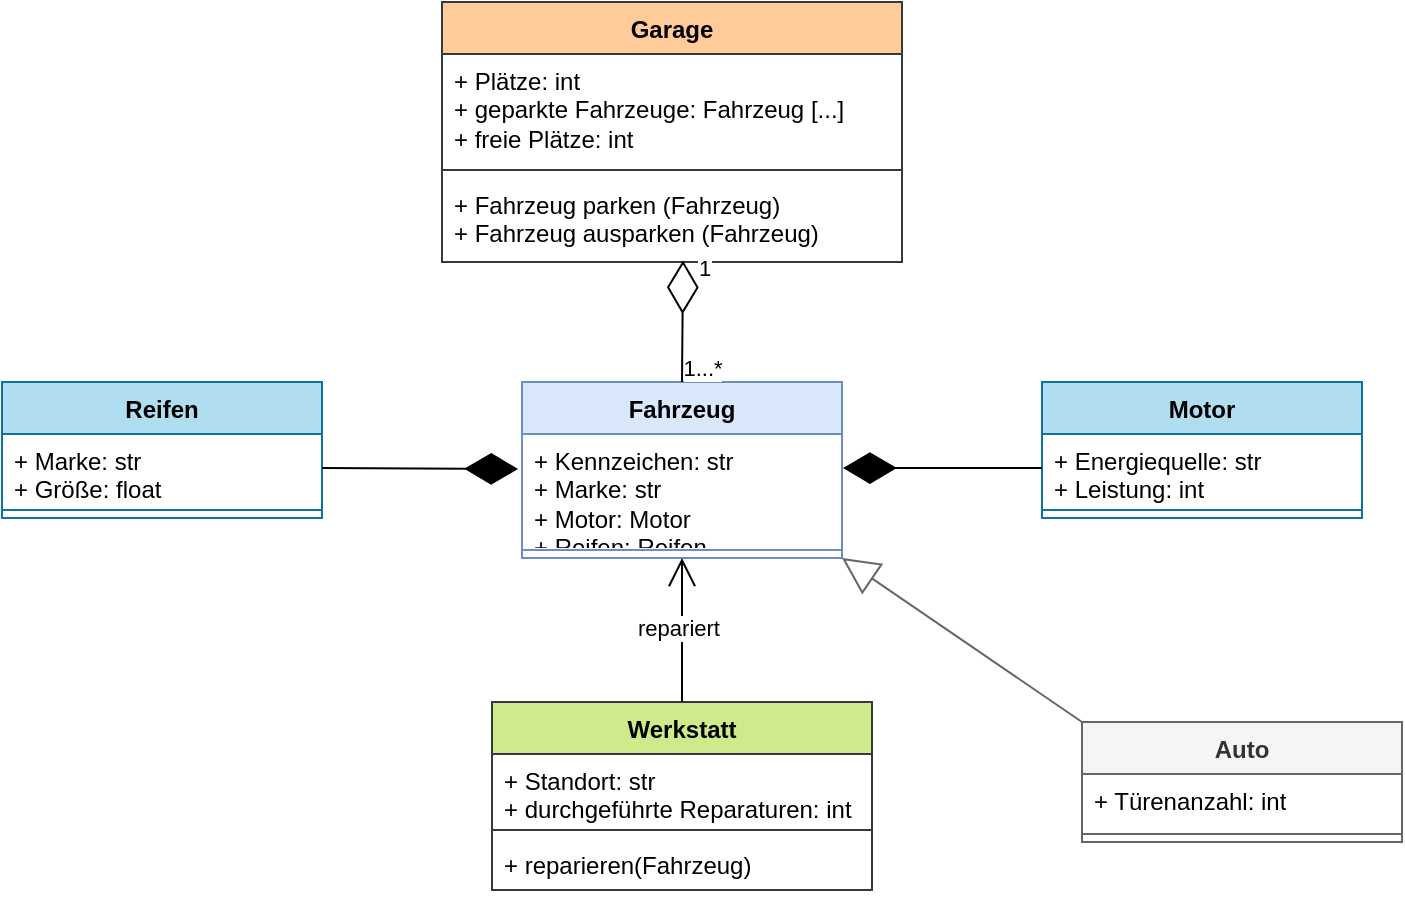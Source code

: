 <mxfile version="26.1.0">
  <diagram id="C5RBs43oDa-KdzZeNtuy" name="Page-1">
    <mxGraphModel dx="1268" dy="823" grid="1" gridSize="10" guides="1" tooltips="1" connect="1" arrows="1" fold="1" page="1" pageScale="1" pageWidth="827" pageHeight="1169" math="0" shadow="0">
      <root>
        <mxCell id="WIyWlLk6GJQsqaUBKTNV-0" />
        <mxCell id="WIyWlLk6GJQsqaUBKTNV-1" parent="WIyWlLk6GJQsqaUBKTNV-0" />
        <mxCell id="2b4_Wu0-x51l-LR8Scrl-4" value="Fahrzeug" style="swimlane;fontStyle=1;align=center;verticalAlign=top;childLayout=stackLayout;horizontal=1;startSize=26;horizontalStack=0;resizeParent=1;resizeParentMax=0;resizeLast=0;collapsible=1;marginBottom=0;whiteSpace=wrap;html=1;fillColor=#dae8fc;strokeColor=#6c8ebf;" vertex="1" parent="WIyWlLk6GJQsqaUBKTNV-1">
          <mxGeometry x="300" y="240" width="160" height="88" as="geometry" />
        </mxCell>
        <mxCell id="2b4_Wu0-x51l-LR8Scrl-5" value="+ Kennzeichen: str&lt;div&gt;+ Marke: str&lt;div&gt;+ Motor: Motor&lt;/div&gt;&lt;div&gt;+ Reifen: Reifen&lt;/div&gt;&lt;/div&gt;" style="text;strokeColor=none;fillColor=none;align=left;verticalAlign=top;spacingLeft=4;spacingRight=4;overflow=hidden;rotatable=0;points=[[0,0.5],[1,0.5]];portConstraint=eastwest;whiteSpace=wrap;html=1;" vertex="1" parent="2b4_Wu0-x51l-LR8Scrl-4">
          <mxGeometry y="26" width="160" height="54" as="geometry" />
        </mxCell>
        <mxCell id="2b4_Wu0-x51l-LR8Scrl-6" value="" style="line;strokeWidth=1;fillColor=none;align=left;verticalAlign=middle;spacingTop=-1;spacingLeft=3;spacingRight=3;rotatable=0;labelPosition=right;points=[];portConstraint=eastwest;strokeColor=inherit;" vertex="1" parent="2b4_Wu0-x51l-LR8Scrl-4">
          <mxGeometry y="80" width="160" height="8" as="geometry" />
        </mxCell>
        <mxCell id="2b4_Wu0-x51l-LR8Scrl-8" value="Garage" style="swimlane;fontStyle=1;align=center;verticalAlign=top;childLayout=stackLayout;horizontal=1;startSize=26;horizontalStack=0;resizeParent=1;resizeParentMax=0;resizeLast=0;collapsible=1;marginBottom=0;whiteSpace=wrap;html=1;fillColor=#ffcc99;strokeColor=#36393d;" vertex="1" parent="WIyWlLk6GJQsqaUBKTNV-1">
          <mxGeometry x="260" y="50" width="230" height="130" as="geometry" />
        </mxCell>
        <mxCell id="2b4_Wu0-x51l-LR8Scrl-9" value="&lt;div&gt;+ Plä&lt;span style=&quot;background-color: transparent; color: light-dark(rgb(0, 0, 0), rgb(255, 255, 255));&quot;&gt;tze: int&lt;/span&gt;&lt;/div&gt;&lt;div&gt;&lt;span style=&quot;background-color: transparent; color: light-dark(rgb(0, 0, 0), rgb(255, 255, 255));&quot;&gt;+ geparkte Fahrzeuge: Fahrzeug [...]&lt;/span&gt;&lt;/div&gt;&lt;div&gt;&lt;span style=&quot;background-color: transparent; color: light-dark(rgb(0, 0, 0), rgb(255, 255, 255));&quot;&gt;+ freie Plätze: int&lt;/span&gt;&lt;/div&gt;" style="text;strokeColor=none;fillColor=none;align=left;verticalAlign=top;spacingLeft=4;spacingRight=4;overflow=hidden;rotatable=0;points=[[0,0.5],[1,0.5]];portConstraint=eastwest;whiteSpace=wrap;html=1;" vertex="1" parent="2b4_Wu0-x51l-LR8Scrl-8">
          <mxGeometry y="26" width="230" height="54" as="geometry" />
        </mxCell>
        <mxCell id="2b4_Wu0-x51l-LR8Scrl-10" value="" style="line;strokeWidth=1;fillColor=none;align=left;verticalAlign=middle;spacingTop=-1;spacingLeft=3;spacingRight=3;rotatable=0;labelPosition=right;points=[];portConstraint=eastwest;strokeColor=inherit;" vertex="1" parent="2b4_Wu0-x51l-LR8Scrl-8">
          <mxGeometry y="80" width="230" height="8" as="geometry" />
        </mxCell>
        <mxCell id="2b4_Wu0-x51l-LR8Scrl-11" value="+ Fahrzeug parken (Fahrzeug)&lt;div&gt;+ Fahrzeug ausparken (Fahrzeug)&lt;/div&gt;" style="text;strokeColor=none;fillColor=none;align=left;verticalAlign=top;spacingLeft=4;spacingRight=4;overflow=hidden;rotatable=0;points=[[0,0.5],[1,0.5]];portConstraint=eastwest;whiteSpace=wrap;html=1;" vertex="1" parent="2b4_Wu0-x51l-LR8Scrl-8">
          <mxGeometry y="88" width="230" height="42" as="geometry" />
        </mxCell>
        <mxCell id="2b4_Wu0-x51l-LR8Scrl-12" value="Werkstatt" style="swimlane;fontStyle=1;align=center;verticalAlign=top;childLayout=stackLayout;horizontal=1;startSize=26;horizontalStack=0;resizeParent=1;resizeParentMax=0;resizeLast=0;collapsible=1;marginBottom=0;whiteSpace=wrap;html=1;fillColor=#cdeb8b;strokeColor=#36393d;" vertex="1" parent="WIyWlLk6GJQsqaUBKTNV-1">
          <mxGeometry x="285" y="400" width="190" height="94" as="geometry" />
        </mxCell>
        <mxCell id="2b4_Wu0-x51l-LR8Scrl-13" value="+ Standort: str&lt;div&gt;+ durchgeführte Reparaturen: int&lt;/div&gt;" style="text;strokeColor=none;fillColor=none;align=left;verticalAlign=top;spacingLeft=4;spacingRight=4;overflow=hidden;rotatable=0;points=[[0,0.5],[1,0.5]];portConstraint=eastwest;whiteSpace=wrap;html=1;" vertex="1" parent="2b4_Wu0-x51l-LR8Scrl-12">
          <mxGeometry y="26" width="190" height="34" as="geometry" />
        </mxCell>
        <mxCell id="2b4_Wu0-x51l-LR8Scrl-14" value="" style="line;strokeWidth=1;fillColor=none;align=left;verticalAlign=middle;spacingTop=-1;spacingLeft=3;spacingRight=3;rotatable=0;labelPosition=right;points=[];portConstraint=eastwest;strokeColor=inherit;" vertex="1" parent="2b4_Wu0-x51l-LR8Scrl-12">
          <mxGeometry y="60" width="190" height="8" as="geometry" />
        </mxCell>
        <mxCell id="2b4_Wu0-x51l-LR8Scrl-15" value="+ reparieren(Fahrzeug)" style="text;strokeColor=none;fillColor=none;align=left;verticalAlign=top;spacingLeft=4;spacingRight=4;overflow=hidden;rotatable=0;points=[[0,0.5],[1,0.5]];portConstraint=eastwest;whiteSpace=wrap;html=1;" vertex="1" parent="2b4_Wu0-x51l-LR8Scrl-12">
          <mxGeometry y="68" width="190" height="26" as="geometry" />
        </mxCell>
        <mxCell id="2b4_Wu0-x51l-LR8Scrl-16" value="Motor" style="swimlane;fontStyle=1;align=center;verticalAlign=top;childLayout=stackLayout;horizontal=1;startSize=26;horizontalStack=0;resizeParent=1;resizeParentMax=0;resizeLast=0;collapsible=1;marginBottom=0;whiteSpace=wrap;html=1;fillColor=#b1ddf0;strokeColor=#10739e;" vertex="1" parent="WIyWlLk6GJQsqaUBKTNV-1">
          <mxGeometry x="560" y="240" width="160" height="68" as="geometry" />
        </mxCell>
        <mxCell id="2b4_Wu0-x51l-LR8Scrl-17" value="+ Energiequelle: str&lt;div&gt;+ Leistung: int&lt;/div&gt;" style="text;strokeColor=none;fillColor=none;align=left;verticalAlign=top;spacingLeft=4;spacingRight=4;overflow=hidden;rotatable=0;points=[[0,0.5],[1,0.5]];portConstraint=eastwest;whiteSpace=wrap;html=1;" vertex="1" parent="2b4_Wu0-x51l-LR8Scrl-16">
          <mxGeometry y="26" width="160" height="34" as="geometry" />
        </mxCell>
        <mxCell id="2b4_Wu0-x51l-LR8Scrl-18" value="" style="line;strokeWidth=1;fillColor=none;align=left;verticalAlign=middle;spacingTop=-1;spacingLeft=3;spacingRight=3;rotatable=0;labelPosition=right;points=[];portConstraint=eastwest;strokeColor=inherit;" vertex="1" parent="2b4_Wu0-x51l-LR8Scrl-16">
          <mxGeometry y="60" width="160" height="8" as="geometry" />
        </mxCell>
        <mxCell id="2b4_Wu0-x51l-LR8Scrl-20" value="Reifen" style="swimlane;fontStyle=1;align=center;verticalAlign=top;childLayout=stackLayout;horizontal=1;startSize=26;horizontalStack=0;resizeParent=1;resizeParentMax=0;resizeLast=0;collapsible=1;marginBottom=0;whiteSpace=wrap;html=1;fillColor=#b1ddf0;strokeColor=#10739e;" vertex="1" parent="WIyWlLk6GJQsqaUBKTNV-1">
          <mxGeometry x="40" y="240" width="160" height="68" as="geometry" />
        </mxCell>
        <mxCell id="2b4_Wu0-x51l-LR8Scrl-21" value="+ Marke: str&lt;div&gt;+ Größe: float&lt;/div&gt;" style="text;strokeColor=none;fillColor=none;align=left;verticalAlign=top;spacingLeft=4;spacingRight=4;overflow=hidden;rotatable=0;points=[[0,0.5],[1,0.5]];portConstraint=eastwest;whiteSpace=wrap;html=1;" vertex="1" parent="2b4_Wu0-x51l-LR8Scrl-20">
          <mxGeometry y="26" width="160" height="34" as="geometry" />
        </mxCell>
        <mxCell id="2b4_Wu0-x51l-LR8Scrl-22" value="" style="line;strokeWidth=1;fillColor=none;align=left;verticalAlign=middle;spacingTop=-1;spacingLeft=3;spacingRight=3;rotatable=0;labelPosition=right;points=[];portConstraint=eastwest;strokeColor=inherit;" vertex="1" parent="2b4_Wu0-x51l-LR8Scrl-20">
          <mxGeometry y="60" width="160" height="8" as="geometry" />
        </mxCell>
        <mxCell id="2b4_Wu0-x51l-LR8Scrl-29" value="" style="endArrow=diamondThin;endFill=0;endSize=24;html=1;rounded=0;exitX=0.5;exitY=0;exitDx=0;exitDy=0;entryX=0.524;entryY=0.981;entryDx=0;entryDy=0;entryPerimeter=0;" edge="1" parent="WIyWlLk6GJQsqaUBKTNV-1" source="2b4_Wu0-x51l-LR8Scrl-4" target="2b4_Wu0-x51l-LR8Scrl-11">
          <mxGeometry width="160" relative="1" as="geometry">
            <mxPoint x="330" y="340" as="sourcePoint" />
            <mxPoint x="490" y="340" as="targetPoint" />
          </mxGeometry>
        </mxCell>
        <mxCell id="2b4_Wu0-x51l-LR8Scrl-32" value="1" style="edgeLabel;html=1;align=center;verticalAlign=middle;resizable=0;points=[];" vertex="1" connectable="0" parent="2b4_Wu0-x51l-LR8Scrl-29">
          <mxGeometry x="0.595" y="-3" relative="1" as="geometry">
            <mxPoint x="7" y="-9" as="offset" />
          </mxGeometry>
        </mxCell>
        <mxCell id="2b4_Wu0-x51l-LR8Scrl-33" value="1...*" style="edgeLabel;html=1;align=center;verticalAlign=middle;resizable=0;points=[];" vertex="1" connectable="0" parent="2b4_Wu0-x51l-LR8Scrl-29">
          <mxGeometry x="-0.686" y="-1" relative="1" as="geometry">
            <mxPoint x="9" y="2" as="offset" />
          </mxGeometry>
        </mxCell>
        <mxCell id="2b4_Wu0-x51l-LR8Scrl-30" value="" style="endArrow=open;endFill=1;endSize=12;html=1;rounded=0;exitX=0.5;exitY=0;exitDx=0;exitDy=0;entryX=0.5;entryY=1;entryDx=0;entryDy=0;" edge="1" parent="WIyWlLk6GJQsqaUBKTNV-1" source="2b4_Wu0-x51l-LR8Scrl-12" target="2b4_Wu0-x51l-LR8Scrl-4">
          <mxGeometry width="160" relative="1" as="geometry">
            <mxPoint x="330" y="340" as="sourcePoint" />
            <mxPoint x="490" y="340" as="targetPoint" />
          </mxGeometry>
        </mxCell>
        <mxCell id="2b4_Wu0-x51l-LR8Scrl-31" value="repariert" style="edgeLabel;html=1;align=center;verticalAlign=middle;resizable=0;points=[];" vertex="1" connectable="0" parent="2b4_Wu0-x51l-LR8Scrl-30">
          <mxGeometry x="0.028" y="2" relative="1" as="geometry">
            <mxPoint as="offset" />
          </mxGeometry>
        </mxCell>
        <mxCell id="2b4_Wu0-x51l-LR8Scrl-34" value="" style="endArrow=diamondThin;endFill=1;endSize=24;html=1;rounded=0;exitX=1;exitY=0.5;exitDx=0;exitDy=0;entryX=-0.012;entryY=0.324;entryDx=0;entryDy=0;entryPerimeter=0;" edge="1" parent="WIyWlLk6GJQsqaUBKTNV-1" source="2b4_Wu0-x51l-LR8Scrl-21" target="2b4_Wu0-x51l-LR8Scrl-5">
          <mxGeometry width="160" relative="1" as="geometry">
            <mxPoint x="330" y="340" as="sourcePoint" />
            <mxPoint x="490" y="340" as="targetPoint" />
          </mxGeometry>
        </mxCell>
        <mxCell id="2b4_Wu0-x51l-LR8Scrl-35" value="" style="endArrow=diamondThin;endFill=1;endSize=24;html=1;rounded=0;entryX=1.003;entryY=0.315;entryDx=0;entryDy=0;entryPerimeter=0;exitX=0;exitY=0.5;exitDx=0;exitDy=0;" edge="1" parent="WIyWlLk6GJQsqaUBKTNV-1" source="2b4_Wu0-x51l-LR8Scrl-17" target="2b4_Wu0-x51l-LR8Scrl-5">
          <mxGeometry width="160" relative="1" as="geometry">
            <mxPoint x="614.56" y="435.5" as="sourcePoint" />
            <mxPoint x="520" y="430.002" as="targetPoint" />
          </mxGeometry>
        </mxCell>
        <mxCell id="2b4_Wu0-x51l-LR8Scrl-36" value="Auto" style="swimlane;fontStyle=1;align=center;verticalAlign=top;childLayout=stackLayout;horizontal=1;startSize=26;horizontalStack=0;resizeParent=1;resizeParentMax=0;resizeLast=0;collapsible=1;marginBottom=0;whiteSpace=wrap;html=1;fillColor=#f5f5f5;fontColor=#333333;strokeColor=#666666;" vertex="1" parent="WIyWlLk6GJQsqaUBKTNV-1">
          <mxGeometry x="580" y="410" width="160" height="60" as="geometry" />
        </mxCell>
        <mxCell id="2b4_Wu0-x51l-LR8Scrl-37" value="+ Türenanzahl: int" style="text;strokeColor=none;fillColor=none;align=left;verticalAlign=top;spacingLeft=4;spacingRight=4;overflow=hidden;rotatable=0;points=[[0,0.5],[1,0.5]];portConstraint=eastwest;whiteSpace=wrap;html=1;" vertex="1" parent="2b4_Wu0-x51l-LR8Scrl-36">
          <mxGeometry y="26" width="160" height="26" as="geometry" />
        </mxCell>
        <mxCell id="2b4_Wu0-x51l-LR8Scrl-38" value="" style="line;strokeWidth=1;fillColor=none;align=left;verticalAlign=middle;spacingTop=-1;spacingLeft=3;spacingRight=3;rotatable=0;labelPosition=right;points=[];portConstraint=eastwest;strokeColor=inherit;" vertex="1" parent="2b4_Wu0-x51l-LR8Scrl-36">
          <mxGeometry y="52" width="160" height="8" as="geometry" />
        </mxCell>
        <mxCell id="2b4_Wu0-x51l-LR8Scrl-40" value="" style="endArrow=block;endSize=16;endFill=0;html=1;rounded=0;entryX=1;entryY=1;entryDx=0;entryDy=0;exitX=0;exitY=0;exitDx=0;exitDy=0;fillColor=#f5f5f5;strokeColor=#666666;" edge="1" parent="WIyWlLk6GJQsqaUBKTNV-1" source="2b4_Wu0-x51l-LR8Scrl-36" target="2b4_Wu0-x51l-LR8Scrl-4">
          <mxGeometry width="160" relative="1" as="geometry">
            <mxPoint x="330" y="380" as="sourcePoint" />
            <mxPoint x="490" y="380" as="targetPoint" />
          </mxGeometry>
        </mxCell>
      </root>
    </mxGraphModel>
  </diagram>
</mxfile>

